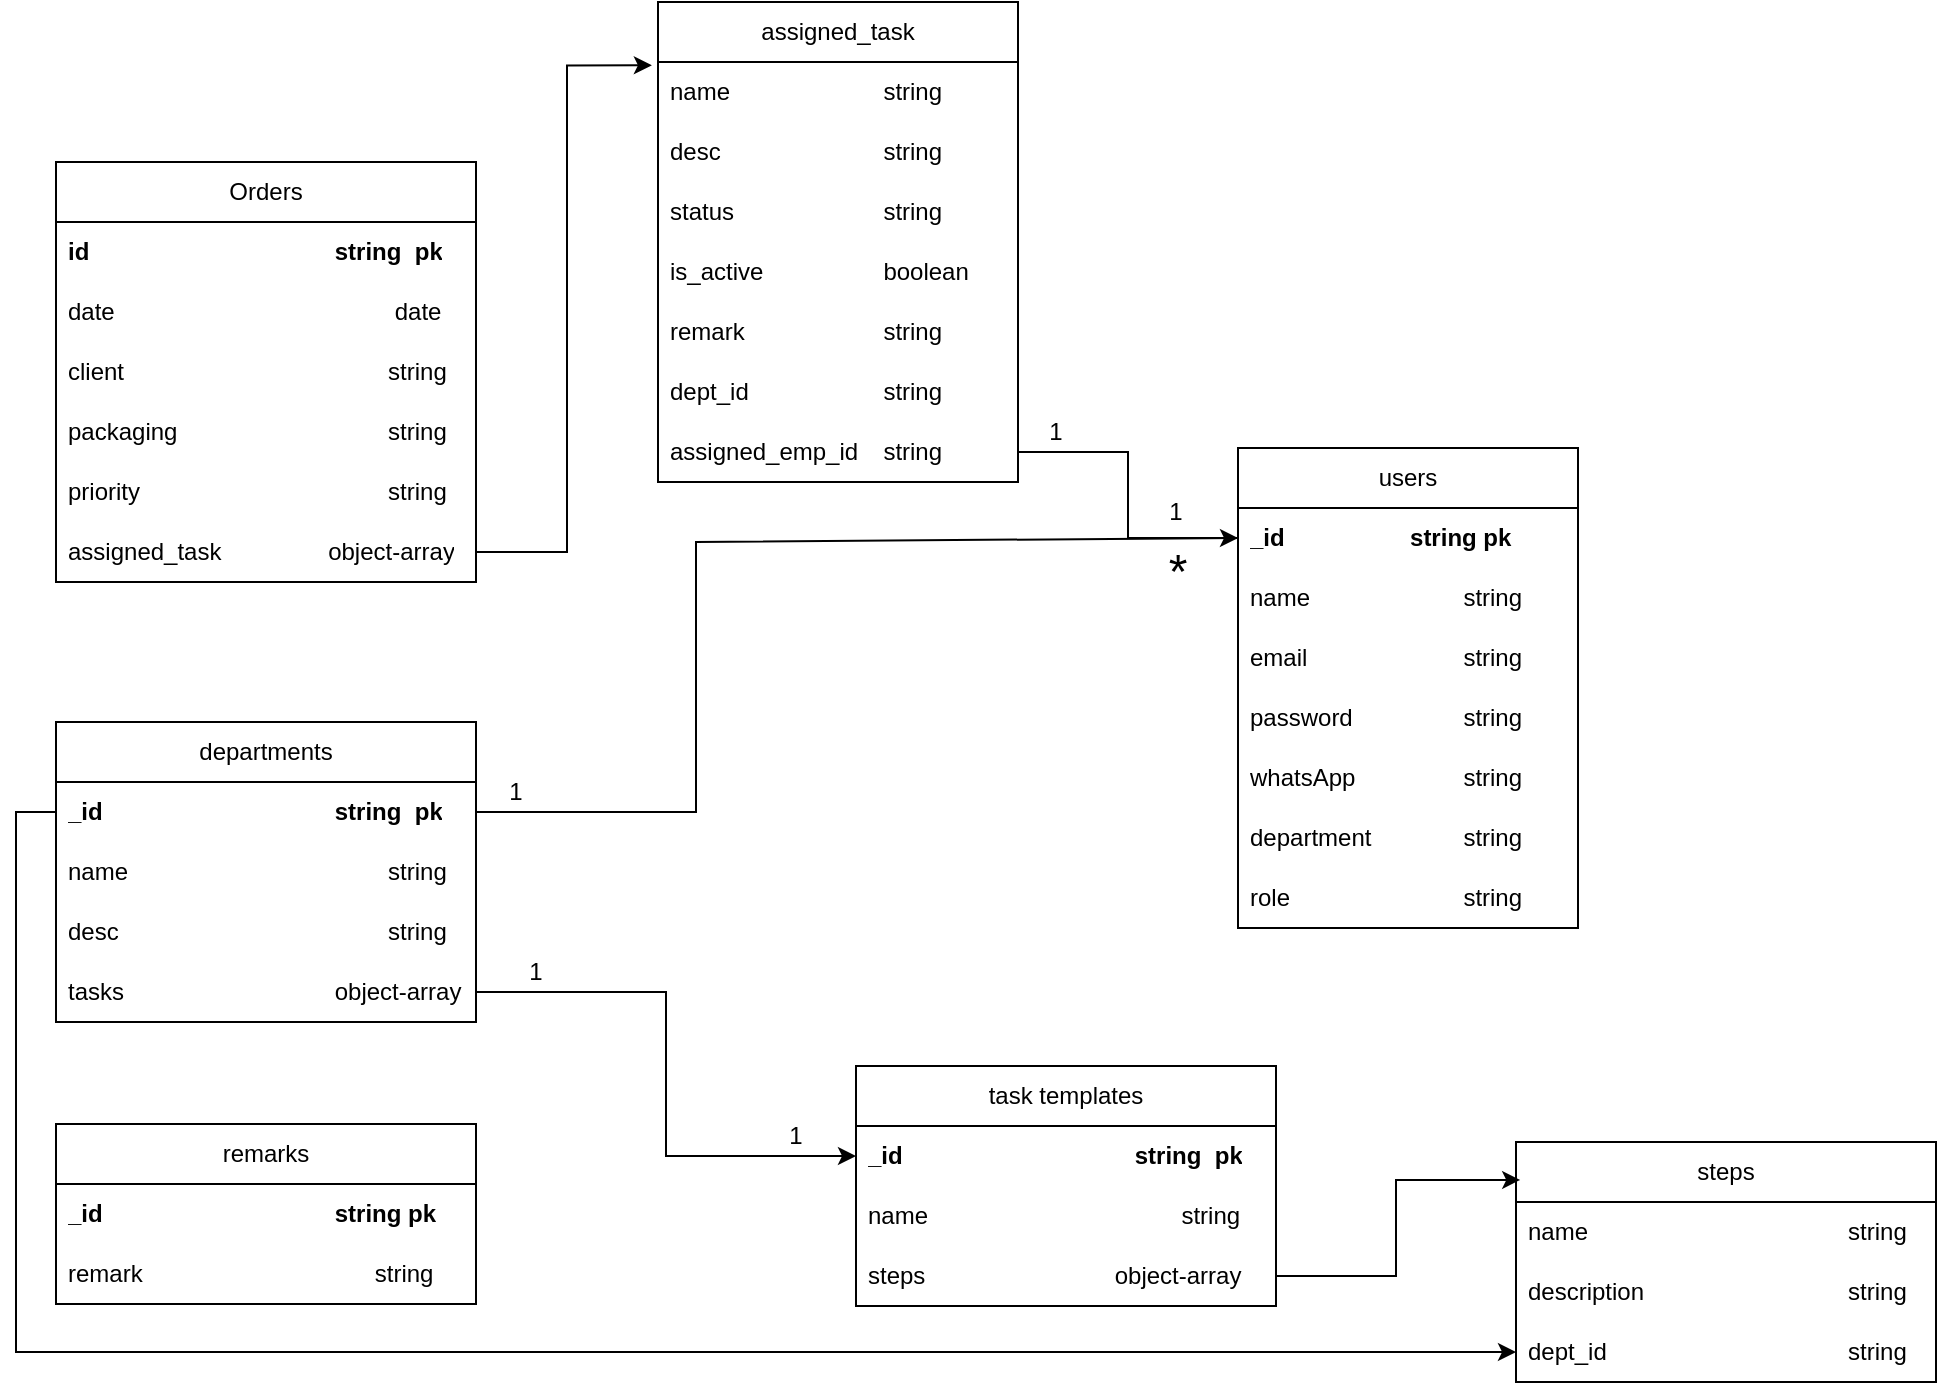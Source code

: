 <mxfile version="21.7.5" type="github" pages="2">
  <diagram id="R2lEEEUBdFMjLlhIrx00" name="Page-1">
    <mxGraphModel dx="1613" dy="718" grid="1" gridSize="10" guides="1" tooltips="1" connect="1" arrows="1" fold="1" page="1" pageScale="1" pageWidth="850" pageHeight="1100" math="0" shadow="0" extFonts="Permanent Marker^https://fonts.googleapis.com/css?family=Permanent+Marker">
      <root>
        <mxCell id="0" />
        <mxCell id="1" parent="0" />
        <mxCell id="F8UVySALFlpBpNZG4UfA-22" value="Orders" style="swimlane;fontStyle=0;childLayout=stackLayout;horizontal=1;startSize=30;horizontalStack=0;resizeParent=1;resizeParentMax=0;resizeLast=0;collapsible=1;marginBottom=0;whiteSpace=wrap;html=1;" parent="1" vertex="1">
          <mxGeometry x="150" y="670" width="210" height="210" as="geometry" />
        </mxCell>
        <mxCell id="F8UVySALFlpBpNZG4UfA-23" value="&lt;b&gt;id&lt;span style=&quot;white-space: pre;&quot;&gt;&#x9;&lt;/span&gt;&lt;span style=&quot;white-space: pre;&quot;&gt;&#x9;&lt;/span&gt;&lt;span style=&quot;white-space: pre;&quot;&gt;&#x9;&lt;/span&gt;&lt;span style=&quot;white-space: pre;&quot;&gt;&#x9;&lt;/span&gt;&lt;span style=&quot;white-space: pre;&quot;&gt;&#x9;&lt;/span&gt;string&amp;nbsp; pk&lt;/b&gt;" style="text;strokeColor=none;fillColor=none;align=left;verticalAlign=middle;spacingLeft=4;spacingRight=4;overflow=hidden;points=[[0,0.5],[1,0.5]];portConstraint=eastwest;rotatable=0;whiteSpace=wrap;html=1;" parent="F8UVySALFlpBpNZG4UfA-22" vertex="1">
          <mxGeometry y="30" width="210" height="30" as="geometry" />
        </mxCell>
        <mxCell id="F8UVySALFlpBpNZG4UfA-24" value="date&lt;span style=&quot;white-space: pre;&quot;&gt;&#x9;&lt;/span&gt;&lt;span style=&quot;white-space: pre;&quot;&gt;&#x9;&lt;/span&gt;&lt;span style=&quot;white-space: pre;&quot;&gt;&#x9;&lt;/span&gt;&lt;span style=&quot;white-space: pre;&quot;&gt;&#x9;&lt;/span&gt;&lt;span style=&quot;white-space: pre;&quot;&gt;&#x9;&lt;/span&gt;&lt;span style=&quot;white-space: pre;&quot;&gt;&#x9;&lt;/span&gt;&amp;nbsp;date" style="text;strokeColor=none;fillColor=none;align=left;verticalAlign=middle;spacingLeft=4;spacingRight=4;overflow=hidden;points=[[0,0.5],[1,0.5]];portConstraint=eastwest;rotatable=0;whiteSpace=wrap;html=1;" parent="F8UVySALFlpBpNZG4UfA-22" vertex="1">
          <mxGeometry y="60" width="210" height="30" as="geometry" />
        </mxCell>
        <mxCell id="F8UVySALFlpBpNZG4UfA-26" value="client&lt;span style=&quot;white-space: pre;&quot;&gt;&#x9;&lt;/span&gt;&lt;span style=&quot;white-space: pre;&quot;&gt;&#x9;&lt;/span&gt;&lt;span style=&quot;white-space: pre;&quot;&gt;&#x9;&lt;/span&gt;&lt;span style=&quot;white-space: pre;&quot;&gt;&#x9;&lt;/span&gt;&lt;span style=&quot;white-space: pre;&quot;&gt;&#x9;&lt;/span&gt;string" style="text;strokeColor=none;fillColor=none;align=left;verticalAlign=middle;spacingLeft=4;spacingRight=4;overflow=hidden;points=[[0,0.5],[1,0.5]];portConstraint=eastwest;rotatable=0;whiteSpace=wrap;html=1;" parent="F8UVySALFlpBpNZG4UfA-22" vertex="1">
          <mxGeometry y="90" width="210" height="30" as="geometry" />
        </mxCell>
        <mxCell id="F8UVySALFlpBpNZG4UfA-27" value="packaging&lt;span style=&quot;&quot;&gt;&lt;span style=&quot;white-space: pre;&quot;&gt;&amp;nbsp;&amp;nbsp;&amp;nbsp;&amp;nbsp;&lt;/span&gt;&lt;/span&gt;&lt;span style=&quot;&quot;&gt;&lt;span style=&quot;white-space: pre;&quot;&gt;&amp;nbsp;&amp;nbsp;&amp;nbsp;&amp;nbsp;&lt;/span&gt;&lt;/span&gt;&lt;span style=&quot;&quot;&gt;&lt;span style=&quot;white-space: pre;&quot;&gt;&amp;nbsp;&amp;nbsp;&amp;nbsp;&amp;nbsp;&lt;/span&gt;&lt;/span&gt;&lt;span style=&quot;&quot;&gt;&lt;span style=&quot;white-space: pre;&quot;&gt;&amp;nbsp;&amp;nbsp;&amp;nbsp;&amp;nbsp;&lt;span style=&quot;white-space: pre;&quot;&gt;&#x9;&lt;/span&gt;&lt;span style=&quot;white-space: pre;&quot;&gt;&#x9;&lt;/span&gt;&lt;/span&gt;&lt;/span&gt;string" style="text;strokeColor=none;fillColor=none;align=left;verticalAlign=middle;spacingLeft=4;spacingRight=4;overflow=hidden;points=[[0,0.5],[1,0.5]];portConstraint=eastwest;rotatable=0;whiteSpace=wrap;html=1;" parent="F8UVySALFlpBpNZG4UfA-22" vertex="1">
          <mxGeometry y="120" width="210" height="30" as="geometry" />
        </mxCell>
        <mxCell id="m9-QmPJvrPLCAcelXVJu-1" value="priority&lt;span style=&quot;&quot;&gt;&lt;span style=&quot;white-space: pre;&quot;&gt;&amp;nbsp;&amp;nbsp;&amp;nbsp;&amp;nbsp;&lt;/span&gt;&lt;/span&gt;&lt;span style=&quot;&quot;&gt;&lt;span style=&quot;white-space: pre;&quot;&gt;&amp;nbsp;&amp;nbsp;&amp;nbsp;&amp;nbsp;&lt;/span&gt;&lt;/span&gt;&lt;span style=&quot;&quot;&gt;&lt;span style=&quot;white-space: pre;&quot;&gt;&amp;nbsp;&amp;nbsp;&amp;nbsp;&amp;nbsp;&lt;/span&gt;&lt;/span&gt;&lt;span style=&quot;&quot;&gt;&lt;span style=&quot;white-space: pre;&quot;&gt;&amp;nbsp;&amp;nbsp;&amp;nbsp;&amp;nbsp;&lt;span style=&quot;white-space: pre;&quot;&gt;&#x9;&lt;/span&gt;&lt;span style=&quot;white-space: pre;&quot;&gt;&#x9;&lt;/span&gt;&lt;span style=&quot;white-space: pre;&quot;&gt;&#x9;&lt;/span&gt;&lt;/span&gt;&lt;/span&gt;string" style="text;strokeColor=none;fillColor=none;align=left;verticalAlign=middle;spacingLeft=4;spacingRight=4;overflow=hidden;points=[[0,0.5],[1,0.5]];portConstraint=eastwest;rotatable=0;whiteSpace=wrap;html=1;" parent="F8UVySALFlpBpNZG4UfA-22" vertex="1">
          <mxGeometry y="150" width="210" height="30" as="geometry" />
        </mxCell>
        <mxCell id="F8UVySALFlpBpNZG4UfA-25" value="assigned_task&lt;span style=&quot;&quot;&gt;&lt;span style=&quot;white-space: pre;&quot;&gt;&amp;nbsp;&amp;nbsp;&amp;nbsp;&amp;nbsp;&lt;/span&gt;&lt;/span&gt;&lt;span style=&quot;&quot;&gt;&lt;span style=&quot;white-space: pre;&quot;&gt;&amp;nbsp;&amp;nbsp;&amp;nbsp;&amp;nbsp;&lt;/span&gt;&lt;/span&gt;&lt;span style=&quot;&quot;&gt;&lt;span style=&quot;white-space: pre;&quot;&gt;&amp;nbsp;&amp;nbsp;&amp;nbsp;&amp;nbsp;&lt;/span&gt;&lt;/span&gt;&lt;span style=&quot;&quot;&gt;&lt;span style=&quot;white-space: pre;&quot;&gt;&amp;nbsp;&amp;nbsp;&amp;nbsp;&amp;nbsp;object-array&lt;/span&gt;&lt;/span&gt;" style="text;strokeColor=none;fillColor=none;align=left;verticalAlign=middle;spacingLeft=4;spacingRight=4;overflow=hidden;points=[[0,0.5],[1,0.5]];portConstraint=eastwest;rotatable=0;whiteSpace=wrap;html=1;" parent="F8UVySALFlpBpNZG4UfA-22" vertex="1">
          <mxGeometry y="180" width="210" height="30" as="geometry" />
        </mxCell>
        <mxCell id="m9-QmPJvrPLCAcelXVJu-3" value="departments" style="swimlane;fontStyle=0;childLayout=stackLayout;horizontal=1;startSize=30;horizontalStack=0;resizeParent=1;resizeParentMax=0;resizeLast=0;collapsible=1;marginBottom=0;whiteSpace=wrap;html=1;" parent="1" vertex="1">
          <mxGeometry x="150" y="950" width="210" height="150" as="geometry" />
        </mxCell>
        <mxCell id="m9-QmPJvrPLCAcelXVJu-4" value="&lt;b&gt;_id&lt;span style=&quot;white-space: pre;&quot;&gt;&#x9;&lt;/span&gt;&lt;span style=&quot;white-space: pre;&quot;&gt;&#x9;&lt;/span&gt;&lt;span style=&quot;white-space: pre;&quot;&gt;&#x9;&lt;/span&gt;&lt;span style=&quot;white-space: pre;&quot;&gt;&#x9;&lt;span style=&quot;white-space: pre;&quot;&gt;&#x9;&lt;/span&gt;&lt;/span&gt;string&amp;nbsp; pk&lt;/b&gt;" style="text;strokeColor=none;fillColor=none;align=left;verticalAlign=middle;spacingLeft=4;spacingRight=4;overflow=hidden;points=[[0,0.5],[1,0.5]];portConstraint=eastwest;rotatable=0;whiteSpace=wrap;html=1;" parent="m9-QmPJvrPLCAcelXVJu-3" vertex="1">
          <mxGeometry y="30" width="210" height="30" as="geometry" />
        </mxCell>
        <mxCell id="m9-QmPJvrPLCAcelXVJu-5" value="name&lt;span style=&quot;white-space: pre;&quot;&gt;&#x9;&lt;/span&gt;&lt;span style=&quot;white-space: pre;&quot;&gt;&#x9;&lt;/span&gt;&lt;span style=&quot;white-space: pre;&quot;&gt;&#x9;&lt;/span&gt;&lt;span style=&quot;white-space: pre;&quot;&gt;&#x9;&lt;span style=&quot;white-space: pre;&quot;&gt;&#x9;&lt;/span&gt;&lt;/span&gt;string" style="text;strokeColor=none;fillColor=none;align=left;verticalAlign=middle;spacingLeft=4;spacingRight=4;overflow=hidden;points=[[0,0.5],[1,0.5]];portConstraint=eastwest;rotatable=0;whiteSpace=wrap;html=1;" parent="m9-QmPJvrPLCAcelXVJu-3" vertex="1">
          <mxGeometry y="60" width="210" height="30" as="geometry" />
        </mxCell>
        <mxCell id="m9-QmPJvrPLCAcelXVJu-6" value="desc&lt;span style=&quot;white-space: pre;&quot;&gt;&#x9;&lt;/span&gt;&lt;span style=&quot;white-space: pre;&quot;&gt;&#x9;&lt;/span&gt;&lt;span style=&quot;white-space: pre;&quot;&gt;&#x9;&lt;/span&gt;&lt;span style=&quot;white-space: pre;&quot;&gt;&#x9;&lt;/span&gt;&lt;span style=&quot;white-space: pre;&quot;&gt;&#x9;&lt;/span&gt;string" style="text;strokeColor=none;fillColor=none;align=left;verticalAlign=middle;spacingLeft=4;spacingRight=4;overflow=hidden;points=[[0,0.5],[1,0.5]];portConstraint=eastwest;rotatable=0;whiteSpace=wrap;html=1;" parent="m9-QmPJvrPLCAcelXVJu-3" vertex="1">
          <mxGeometry y="90" width="210" height="30" as="geometry" />
        </mxCell>
        <mxCell id="m9-QmPJvrPLCAcelXVJu-7" value="tasks&lt;span style=&quot;white-space: pre;&quot;&gt;&#x9;&lt;/span&gt;&lt;span style=&quot;white-space: pre;&quot;&gt;&#x9;&lt;/span&gt;&lt;span style=&quot;white-space: pre;&quot;&gt;&#x9;&lt;/span&gt;&lt;span style=&quot;white-space: pre;&quot;&gt;&#x9;&lt;/span&gt;object-array" style="text;strokeColor=none;fillColor=none;align=left;verticalAlign=middle;spacingLeft=4;spacingRight=4;overflow=hidden;points=[[0,0.5],[1,0.5]];portConstraint=eastwest;rotatable=0;whiteSpace=wrap;html=1;" parent="m9-QmPJvrPLCAcelXVJu-3" vertex="1">
          <mxGeometry y="120" width="210" height="30" as="geometry" />
        </mxCell>
        <mxCell id="m9-QmPJvrPLCAcelXVJu-10" value="users" style="swimlane;fontStyle=0;childLayout=stackLayout;horizontal=1;startSize=30;horizontalStack=0;resizeParent=1;resizeParentMax=0;resizeLast=0;collapsible=1;marginBottom=0;whiteSpace=wrap;html=1;" parent="1" vertex="1">
          <mxGeometry x="741" y="813" width="170" height="240" as="geometry" />
        </mxCell>
        <mxCell id="m9-QmPJvrPLCAcelXVJu-11" value="&lt;b&gt;_id&lt;span style=&quot;white-space: pre;&quot;&gt;&#x9;&lt;/span&gt;&lt;span style=&quot;white-space: pre;&quot;&gt;&#x9;&lt;span style=&quot;white-space: pre;&quot;&gt;&#x9;&lt;/span&gt;&lt;/span&gt;string pk&lt;/b&gt;" style="text;strokeColor=none;fillColor=none;align=left;verticalAlign=middle;spacingLeft=4;spacingRight=4;overflow=hidden;points=[[0,0.5],[1,0.5]];portConstraint=eastwest;rotatable=0;whiteSpace=wrap;html=1;" parent="m9-QmPJvrPLCAcelXVJu-10" vertex="1">
          <mxGeometry y="30" width="170" height="30" as="geometry" />
        </mxCell>
        <mxCell id="m9-QmPJvrPLCAcelXVJu-12" value="name&lt;span style=&quot;white-space: pre;&quot;&gt;&#x9;&lt;/span&gt;&lt;span style=&quot;white-space: pre;&quot;&gt;&#x9;&lt;span style=&quot;white-space: pre;&quot;&gt;&#x9;&lt;/span&gt;&lt;/span&gt;string" style="text;strokeColor=none;fillColor=none;align=left;verticalAlign=middle;spacingLeft=4;spacingRight=4;overflow=hidden;points=[[0,0.5],[1,0.5]];portConstraint=eastwest;rotatable=0;whiteSpace=wrap;html=1;" parent="m9-QmPJvrPLCAcelXVJu-10" vertex="1">
          <mxGeometry y="60" width="170" height="30" as="geometry" />
        </mxCell>
        <mxCell id="m9-QmPJvrPLCAcelXVJu-13" value="email&lt;span style=&quot;white-space: pre;&quot;&gt;&#x9;&lt;/span&gt;&lt;span style=&quot;white-space: pre;&quot;&gt;&#x9;&lt;/span&gt;&lt;span style=&quot;white-space: pre;&quot;&gt;&#x9;&lt;/span&gt;string" style="text;strokeColor=none;fillColor=none;align=left;verticalAlign=middle;spacingLeft=4;spacingRight=4;overflow=hidden;points=[[0,0.5],[1,0.5]];portConstraint=eastwest;rotatable=0;whiteSpace=wrap;html=1;" parent="m9-QmPJvrPLCAcelXVJu-10" vertex="1">
          <mxGeometry y="90" width="170" height="30" as="geometry" />
        </mxCell>
        <mxCell id="m9-QmPJvrPLCAcelXVJu-16" value="password&lt;span style=&quot;white-space: pre;&quot;&gt;&#x9;&lt;/span&gt;&lt;span style=&quot;white-space: pre;&quot;&gt;&#x9;&lt;/span&gt;&lt;span style=&quot;white-space: pre;&quot;&gt;&#x9;&lt;/span&gt;string" style="text;strokeColor=none;fillColor=none;align=left;verticalAlign=middle;spacingLeft=4;spacingRight=4;overflow=hidden;points=[[0,0.5],[1,0.5]];portConstraint=eastwest;rotatable=0;whiteSpace=wrap;html=1;" parent="m9-QmPJvrPLCAcelXVJu-10" vertex="1">
          <mxGeometry y="120" width="170" height="30" as="geometry" />
        </mxCell>
        <mxCell id="m9-QmPJvrPLCAcelXVJu-17" value="whatsApp&lt;span style=&quot;white-space: pre;&quot;&gt;&#x9;&lt;/span&gt;&lt;span style=&quot;white-space: pre;&quot;&gt;&#x9;&lt;/span&gt;string" style="text;strokeColor=none;fillColor=none;align=left;verticalAlign=middle;spacingLeft=4;spacingRight=4;overflow=hidden;points=[[0,0.5],[1,0.5]];portConstraint=eastwest;rotatable=0;whiteSpace=wrap;html=1;" parent="m9-QmPJvrPLCAcelXVJu-10" vertex="1">
          <mxGeometry y="150" width="170" height="30" as="geometry" />
        </mxCell>
        <mxCell id="m9-QmPJvrPLCAcelXVJu-18" value="department&lt;span style=&quot;white-space: pre;&quot;&gt;&#x9;&lt;/span&gt;&lt;span style=&quot;white-space: pre;&quot;&gt;&#x9;&lt;/span&gt;string" style="text;strokeColor=none;fillColor=none;align=left;verticalAlign=middle;spacingLeft=4;spacingRight=4;overflow=hidden;points=[[0,0.5],[1,0.5]];portConstraint=eastwest;rotatable=0;whiteSpace=wrap;html=1;" parent="m9-QmPJvrPLCAcelXVJu-10" vertex="1">
          <mxGeometry y="180" width="170" height="30" as="geometry" />
        </mxCell>
        <mxCell id="m9-QmPJvrPLCAcelXVJu-19" value="role&lt;span style=&quot;white-space: pre;&quot;&gt;&#x9;&lt;/span&gt;&lt;span style=&quot;white-space: pre;&quot;&gt;&#x9;&lt;/span&gt;&lt;span style=&quot;white-space: pre;&quot;&gt;&#x9;&lt;/span&gt;&lt;span style=&quot;white-space: pre;&quot;&gt;&#x9;&lt;/span&gt;string" style="text;strokeColor=none;fillColor=none;align=left;verticalAlign=middle;spacingLeft=4;spacingRight=4;overflow=hidden;points=[[0,0.5],[1,0.5]];portConstraint=eastwest;rotatable=0;whiteSpace=wrap;html=1;" parent="m9-QmPJvrPLCAcelXVJu-10" vertex="1">
          <mxGeometry y="210" width="170" height="30" as="geometry" />
        </mxCell>
        <mxCell id="m9-QmPJvrPLCAcelXVJu-24" value="" style="endArrow=none;html=1;rounded=0;exitX=1;exitY=0.5;exitDx=0;exitDy=0;entryX=0;entryY=0.5;entryDx=0;entryDy=0;" parent="1" source="m9-QmPJvrPLCAcelXVJu-4" edge="1" target="m9-QmPJvrPLCAcelXVJu-11">
          <mxGeometry width="50" height="50" relative="1" as="geometry">
            <mxPoint x="470" y="1060" as="sourcePoint" />
            <mxPoint x="470" y="860" as="targetPoint" />
            <Array as="points">
              <mxPoint x="470" y="995" />
              <mxPoint x="470" y="860" />
            </Array>
          </mxGeometry>
        </mxCell>
        <mxCell id="m9-QmPJvrPLCAcelXVJu-27" value="1" style="text;html=1;strokeColor=none;fillColor=none;align=center;verticalAlign=middle;whiteSpace=wrap;rounded=0;" parent="1" vertex="1">
          <mxGeometry x="350" y="970" width="60" height="30" as="geometry" />
        </mxCell>
        <mxCell id="m9-QmPJvrPLCAcelXVJu-28" value="remarks" style="swimlane;fontStyle=0;childLayout=stackLayout;horizontal=1;startSize=30;horizontalStack=0;resizeParent=1;resizeParentMax=0;resizeLast=0;collapsible=1;marginBottom=0;whiteSpace=wrap;html=1;" parent="1" vertex="1">
          <mxGeometry x="150" y="1151" width="210" height="90" as="geometry" />
        </mxCell>
        <mxCell id="m9-QmPJvrPLCAcelXVJu-29" value="&lt;b&gt;_id&lt;span style=&quot;white-space: pre;&quot;&gt;&#x9;&lt;/span&gt;&lt;span style=&quot;white-space: pre;&quot;&gt;&#x9;&lt;/span&gt;&lt;span style=&quot;white-space: pre;&quot;&gt;&#x9;&lt;/span&gt;&lt;span style=&quot;white-space: pre;&quot;&gt;&#x9;&lt;/span&gt;&lt;span style=&quot;white-space: pre;&quot;&gt;&#x9;&lt;/span&gt;string pk&lt;/b&gt;" style="text;strokeColor=none;fillColor=none;align=left;verticalAlign=middle;spacingLeft=4;spacingRight=4;overflow=hidden;points=[[0,0.5],[1,0.5]];portConstraint=eastwest;rotatable=0;whiteSpace=wrap;html=1;" parent="m9-QmPJvrPLCAcelXVJu-28" vertex="1">
          <mxGeometry y="30" width="210" height="30" as="geometry" />
        </mxCell>
        <mxCell id="pWv6yf2mxBpKoq1wI007-3" value="remark&lt;span style=&quot;font-weight: bold; white-space: pre;&quot;&gt;&#x9;&lt;/span&gt;&lt;span style=&quot;font-weight: bold; white-space: pre;&quot;&gt;&#x9;&lt;/span&gt;&lt;span style=&quot;font-weight: bold; white-space: pre;&quot;&gt;&#x9;&lt;/span&gt;&lt;span style=&quot;font-weight: bold; white-space: pre;&quot;&gt;&#x9;&lt;/span&gt;&lt;span style=&quot;white-space: pre;&quot;&gt;&lt;b&gt;&amp;nbsp;     &lt;/b&gt;&lt;/span&gt;string" style="text;strokeColor=none;fillColor=none;align=left;verticalAlign=middle;spacingLeft=4;spacingRight=4;overflow=hidden;points=[[0,0.5],[1,0.5]];portConstraint=eastwest;rotatable=0;whiteSpace=wrap;html=1;" parent="m9-QmPJvrPLCAcelXVJu-28" vertex="1">
          <mxGeometry y="60" width="210" height="30" as="geometry" />
        </mxCell>
        <mxCell id="m9-QmPJvrPLCAcelXVJu-33" value="task templates" style="swimlane;fontStyle=0;childLayout=stackLayout;horizontal=1;startSize=30;horizontalStack=0;resizeParent=1;resizeParentMax=0;resizeLast=0;collapsible=1;marginBottom=0;whiteSpace=wrap;html=1;" parent="1" vertex="1">
          <mxGeometry x="550" y="1122" width="210" height="120" as="geometry" />
        </mxCell>
        <mxCell id="m9-QmPJvrPLCAcelXVJu-34" value="&lt;b&gt;_id&lt;span style=&quot;white-space: pre;&quot;&gt;&#x9;&lt;span style=&quot;white-space: pre;&quot;&gt;&#x9;&lt;/span&gt;&lt;/span&gt;&lt;span style=&quot;white-space: pre;&quot;&gt;&#x9;&lt;/span&gt;&lt;span style=&quot;white-space: pre;&quot;&gt;&#x9;&lt;/span&gt;&lt;span style=&quot;white-space: pre;&quot;&gt;&#x9;&lt;/span&gt;string&amp;nbsp; pk&lt;/b&gt;" style="text;strokeColor=none;fillColor=none;align=left;verticalAlign=middle;spacingLeft=4;spacingRight=4;overflow=hidden;points=[[0,0.5],[1,0.5]];portConstraint=eastwest;rotatable=0;whiteSpace=wrap;html=1;" parent="m9-QmPJvrPLCAcelXVJu-33" vertex="1">
          <mxGeometry y="30" width="210" height="30" as="geometry" />
        </mxCell>
        <mxCell id="m9-QmPJvrPLCAcelXVJu-35" value="name&lt;span style=&quot;white-space: pre;&quot;&gt;&#x9;&lt;/span&gt;&lt;span style=&quot;white-space: pre;&quot;&gt;&#x9;&lt;/span&gt;&lt;span style=&quot;white-space: pre;&quot;&gt;&#x9;&lt;/span&gt;&lt;span style=&quot;white-space: pre;&quot;&gt;&#x9;&amp;nbsp;&lt;/span&gt;&amp;nbsp; &amp;nbsp; &amp;nbsp; string" style="text;strokeColor=none;fillColor=none;align=left;verticalAlign=middle;spacingLeft=4;spacingRight=4;overflow=hidden;points=[[0,0.5],[1,0.5]];portConstraint=eastwest;rotatable=0;whiteSpace=wrap;html=1;" parent="m9-QmPJvrPLCAcelXVJu-33" vertex="1">
          <mxGeometry y="60" width="210" height="30" as="geometry" />
        </mxCell>
        <mxCell id="m9-QmPJvrPLCAcelXVJu-36" value="steps&lt;span style=&quot;&quot;&gt;&lt;span style=&quot;white-space: pre;&quot;&gt;&amp;nbsp;&amp;nbsp;&amp;nbsp;&amp;nbsp;&lt;/span&gt;&lt;/span&gt;&lt;span style=&quot;&quot;&gt;&lt;span style=&quot;white-space: pre;&quot;&gt;&amp;nbsp;&amp;nbsp;&amp;nbsp;&amp;nbsp;&lt;/span&gt;&lt;/span&gt;&lt;span style=&quot;&quot;&gt;&lt;span style=&quot;white-space: pre;&quot;&gt;&amp;nbsp;&amp;nbsp;&amp;nbsp;&amp;nbsp;&lt;/span&gt;&lt;/span&gt;&lt;span style=&quot;&quot;&gt;&lt;span style=&quot;white-space: pre;&quot;&gt;&amp;nbsp;&amp;nbsp;&amp;nbsp;&amp;nbsp;&lt;/span&gt;&lt;/span&gt;&lt;span style=&quot;&quot;&gt;&lt;span style=&quot;white-space: pre;&quot;&gt;&amp;nbsp;&amp;nbsp;&amp;nbsp;&amp;nbsp;&lt;span style=&quot;white-space: pre;&quot;&gt;&#x9;&lt;/span&gt;     &lt;/span&gt;&lt;/span&gt;object-array" style="text;strokeColor=none;fillColor=none;align=left;verticalAlign=middle;spacingLeft=4;spacingRight=4;overflow=hidden;points=[[0,0.5],[1,0.5]];portConstraint=eastwest;rotatable=0;whiteSpace=wrap;html=1;" parent="m9-QmPJvrPLCAcelXVJu-33" vertex="1">
          <mxGeometry y="90" width="210" height="30" as="geometry" />
        </mxCell>
        <mxCell id="m9-QmPJvrPLCAcelXVJu-38" style="edgeStyle=orthogonalEdgeStyle;rounded=0;orthogonalLoop=1;jettySize=auto;html=1;exitX=1;exitY=0.5;exitDx=0;exitDy=0;entryX=0;entryY=0.5;entryDx=0;entryDy=0;" parent="1" source="m9-QmPJvrPLCAcelXVJu-7" target="m9-QmPJvrPLCAcelXVJu-34" edge="1">
          <mxGeometry relative="1" as="geometry">
            <mxPoint x="450" y="1210" as="targetPoint" />
          </mxGeometry>
        </mxCell>
        <mxCell id="m9-QmPJvrPLCAcelXVJu-39" value="1" style="text;html=1;strokeColor=none;fillColor=none;align=center;verticalAlign=middle;whiteSpace=wrap;rounded=0;" parent="1" vertex="1">
          <mxGeometry x="360" y="1060" width="60" height="30" as="geometry" />
        </mxCell>
        <mxCell id="m9-QmPJvrPLCAcelXVJu-40" value="1" style="text;html=1;strokeColor=none;fillColor=none;align=center;verticalAlign=middle;whiteSpace=wrap;rounded=0;" parent="1" vertex="1">
          <mxGeometry x="490" y="1142" width="60" height="30" as="geometry" />
        </mxCell>
        <mxCell id="QJ1W8IhPayuQZjjI1wn4-1" value="assigned_task" style="swimlane;fontStyle=0;childLayout=stackLayout;horizontal=1;startSize=30;horizontalStack=0;resizeParent=1;resizeParentMax=0;resizeLast=0;collapsible=1;marginBottom=0;whiteSpace=wrap;html=1;" vertex="1" parent="1">
          <mxGeometry x="451" y="590" width="180" height="240" as="geometry" />
        </mxCell>
        <mxCell id="QJ1W8IhPayuQZjjI1wn4-2" value="name&lt;span style=&quot;white-space: pre;&quot;&gt;&#x9;&lt;/span&gt;&lt;span style=&quot;white-space: pre;&quot;&gt;&#x9;&lt;span style=&quot;white-space: pre;&quot;&gt;&#x9;&lt;/span&gt;&lt;/span&gt;string" style="text;strokeColor=none;fillColor=none;align=left;verticalAlign=middle;spacingLeft=4;spacingRight=4;overflow=hidden;points=[[0,0.5],[1,0.5]];portConstraint=eastwest;rotatable=0;whiteSpace=wrap;html=1;" vertex="1" parent="QJ1W8IhPayuQZjjI1wn4-1">
          <mxGeometry y="30" width="180" height="30" as="geometry" />
        </mxCell>
        <mxCell id="QJ1W8IhPayuQZjjI1wn4-3" value="desc&lt;span style=&quot;white-space: pre;&quot;&gt;&#x9;&lt;/span&gt;&lt;span style=&quot;white-space: pre;&quot;&gt;&#x9;&lt;/span&gt;&lt;span style=&quot;white-space: pre;&quot;&gt;&#x9;&lt;/span&gt;string" style="text;strokeColor=none;fillColor=none;align=left;verticalAlign=middle;spacingLeft=4;spacingRight=4;overflow=hidden;points=[[0,0.5],[1,0.5]];portConstraint=eastwest;rotatable=0;whiteSpace=wrap;html=1;" vertex="1" parent="QJ1W8IhPayuQZjjI1wn4-1">
          <mxGeometry y="60" width="180" height="30" as="geometry" />
        </mxCell>
        <mxCell id="QJ1W8IhPayuQZjjI1wn4-4" value="status&lt;span style=&quot;white-space: pre;&quot;&gt;&#x9;&lt;/span&gt;&lt;span style=&quot;white-space: pre;&quot;&gt;&#x9;&lt;/span&gt;&lt;span style=&quot;white-space: pre;&quot;&gt;&#x9;&lt;/span&gt;string" style="text;strokeColor=none;fillColor=none;align=left;verticalAlign=middle;spacingLeft=4;spacingRight=4;overflow=hidden;points=[[0,0.5],[1,0.5]];portConstraint=eastwest;rotatable=0;whiteSpace=wrap;html=1;" vertex="1" parent="QJ1W8IhPayuQZjjI1wn4-1">
          <mxGeometry y="90" width="180" height="30" as="geometry" />
        </mxCell>
        <mxCell id="QJ1W8IhPayuQZjjI1wn4-5" value="is_active&lt;span style=&quot;white-space: pre;&quot;&gt;&#x9;&lt;/span&gt;&lt;span style=&quot;white-space: pre;&quot;&gt;&#x9;&lt;span style=&quot;white-space: pre;&quot;&gt;&#x9;&lt;/span&gt;&lt;/span&gt;boolean" style="text;strokeColor=none;fillColor=none;align=left;verticalAlign=middle;spacingLeft=4;spacingRight=4;overflow=hidden;points=[[0,0.5],[1,0.5]];portConstraint=eastwest;rotatable=0;whiteSpace=wrap;html=1;" vertex="1" parent="QJ1W8IhPayuQZjjI1wn4-1">
          <mxGeometry y="120" width="180" height="30" as="geometry" />
        </mxCell>
        <mxCell id="QJ1W8IhPayuQZjjI1wn4-6" value="remark&lt;span style=&quot;white-space: pre;&quot;&gt;&#x9;&lt;/span&gt;&lt;span style=&quot;white-space: pre;&quot;&gt;&#x9;&lt;/span&gt;&lt;span style=&quot;white-space: pre;&quot;&gt;&#x9;&lt;/span&gt;string" style="text;strokeColor=none;fillColor=none;align=left;verticalAlign=middle;spacingLeft=4;spacingRight=4;overflow=hidden;points=[[0,0.5],[1,0.5]];portConstraint=eastwest;rotatable=0;whiteSpace=wrap;html=1;" vertex="1" parent="QJ1W8IhPayuQZjjI1wn4-1">
          <mxGeometry y="150" width="180" height="30" as="geometry" />
        </mxCell>
        <mxCell id="QJ1W8IhPayuQZjjI1wn4-7" value="dept_id&lt;span style=&quot;white-space: pre;&quot;&gt;&#x9;&lt;/span&gt;&lt;span style=&quot;white-space: pre;&quot;&gt;&#x9;&lt;/span&gt;&lt;span style=&quot;white-space: pre;&quot;&gt;&#x9;&lt;/span&gt;string" style="text;strokeColor=none;fillColor=none;align=left;verticalAlign=middle;spacingLeft=4;spacingRight=4;overflow=hidden;points=[[0,0.5],[1,0.5]];portConstraint=eastwest;rotatable=0;whiteSpace=wrap;html=1;" vertex="1" parent="QJ1W8IhPayuQZjjI1wn4-1">
          <mxGeometry y="180" width="180" height="30" as="geometry" />
        </mxCell>
        <mxCell id="QJ1W8IhPayuQZjjI1wn4-8" value="assigned_emp_id&lt;span style=&quot;white-space: pre;&quot;&gt;&#x9;&lt;/span&gt;string" style="text;strokeColor=none;fillColor=none;align=left;verticalAlign=middle;spacingLeft=4;spacingRight=4;overflow=hidden;points=[[0,0.5],[1,0.5]];portConstraint=eastwest;rotatable=0;whiteSpace=wrap;html=1;" vertex="1" parent="QJ1W8IhPayuQZjjI1wn4-1">
          <mxGeometry y="210" width="180" height="30" as="geometry" />
        </mxCell>
        <mxCell id="QJ1W8IhPayuQZjjI1wn4-9" style="edgeStyle=orthogonalEdgeStyle;rounded=0;orthogonalLoop=1;jettySize=auto;html=1;exitX=1;exitY=0.5;exitDx=0;exitDy=0;entryX=0;entryY=0.5;entryDx=0;entryDy=0;" edge="1" parent="1" source="QJ1W8IhPayuQZjjI1wn4-8" target="m9-QmPJvrPLCAcelXVJu-11">
          <mxGeometry relative="1" as="geometry" />
        </mxCell>
        <mxCell id="QJ1W8IhPayuQZjjI1wn4-10" value="1" style="text;html=1;strokeColor=none;fillColor=none;align=center;verticalAlign=middle;whiteSpace=wrap;rounded=0;" vertex="1" parent="1">
          <mxGeometry x="620" y="790" width="60" height="30" as="geometry" />
        </mxCell>
        <mxCell id="QJ1W8IhPayuQZjjI1wn4-11" value="1" style="text;html=1;strokeColor=none;fillColor=none;align=center;verticalAlign=middle;whiteSpace=wrap;rounded=0;" vertex="1" parent="1">
          <mxGeometry x="680" y="830" width="60" height="30" as="geometry" />
        </mxCell>
        <mxCell id="QJ1W8IhPayuQZjjI1wn4-13" value="&lt;font style=&quot;font-size: 24px;&quot;&gt;*&lt;/font&gt;" style="text;html=1;strokeColor=none;fillColor=none;align=center;verticalAlign=middle;whiteSpace=wrap;rounded=0;" vertex="1" parent="1">
          <mxGeometry x="681" y="860" width="60" height="30" as="geometry" />
        </mxCell>
        <mxCell id="QJ1W8IhPayuQZjjI1wn4-16" style="edgeStyle=orthogonalEdgeStyle;rounded=0;orthogonalLoop=1;jettySize=auto;html=1;exitX=1;exitY=0.5;exitDx=0;exitDy=0;entryX=-0.017;entryY=0.055;entryDx=0;entryDy=0;entryPerimeter=0;" edge="1" parent="1" source="F8UVySALFlpBpNZG4UfA-25" target="QJ1W8IhPayuQZjjI1wn4-2">
          <mxGeometry relative="1" as="geometry" />
        </mxCell>
        <mxCell id="QJ1W8IhPayuQZjjI1wn4-17" value="steps" style="swimlane;fontStyle=0;childLayout=stackLayout;horizontal=1;startSize=30;horizontalStack=0;resizeParent=1;resizeParentMax=0;resizeLast=0;collapsible=1;marginBottom=0;whiteSpace=wrap;html=1;" vertex="1" parent="1">
          <mxGeometry x="880" y="1160" width="210" height="120" as="geometry" />
        </mxCell>
        <mxCell id="QJ1W8IhPayuQZjjI1wn4-18" value="name&lt;span style=&quot;white-space: pre;&quot;&gt;&#x9;&lt;/span&gt;&lt;span style=&quot;white-space: pre;&quot;&gt;&#x9;&lt;/span&gt;&lt;span style=&quot;white-space: pre;&quot;&gt;&#x9;&lt;/span&gt;&lt;span style=&quot;white-space: pre;&quot;&gt;&#x9;&lt;span style=&quot;white-space: pre;&quot;&gt;&#x9;&lt;/span&gt;s&lt;/span&gt;tring" style="text;strokeColor=none;fillColor=none;align=left;verticalAlign=middle;spacingLeft=4;spacingRight=4;overflow=hidden;points=[[0,0.5],[1,0.5]];portConstraint=eastwest;rotatable=0;whiteSpace=wrap;html=1;" vertex="1" parent="QJ1W8IhPayuQZjjI1wn4-17">
          <mxGeometry y="30" width="210" height="30" as="geometry" />
        </mxCell>
        <mxCell id="QJ1W8IhPayuQZjjI1wn4-19" value="description&lt;span style=&quot;white-space: pre;&quot;&gt;&#x9;&lt;/span&gt;&lt;span style=&quot;white-space: pre;&quot;&gt;&#x9;&lt;/span&gt;&lt;span style=&quot;white-space: pre;&quot;&gt;&#x9;&lt;/span&gt;&lt;span style=&quot;white-space: pre;&quot;&gt;&#x9;&lt;/span&gt;string" style="text;strokeColor=none;fillColor=none;align=left;verticalAlign=middle;spacingLeft=4;spacingRight=4;overflow=hidden;points=[[0,0.5],[1,0.5]];portConstraint=eastwest;rotatable=0;whiteSpace=wrap;html=1;" vertex="1" parent="QJ1W8IhPayuQZjjI1wn4-17">
          <mxGeometry y="60" width="210" height="30" as="geometry" />
        </mxCell>
        <mxCell id="QJ1W8IhPayuQZjjI1wn4-20" value="dept_id&lt;span style=&quot;white-space: pre;&quot;&gt;&#x9;&lt;/span&gt;&lt;span style=&quot;white-space: pre;&quot;&gt;&#x9;&lt;/span&gt;&lt;span style=&quot;white-space: pre;&quot;&gt;&#x9;&lt;/span&gt;&lt;span style=&quot;white-space: pre;&quot;&gt;&#x9;&lt;/span&gt;&lt;span style=&quot;white-space: pre;&quot;&gt;&#x9;&lt;/span&gt;string" style="text;strokeColor=none;fillColor=none;align=left;verticalAlign=middle;spacingLeft=4;spacingRight=4;overflow=hidden;points=[[0,0.5],[1,0.5]];portConstraint=eastwest;rotatable=0;whiteSpace=wrap;html=1;" vertex="1" parent="QJ1W8IhPayuQZjjI1wn4-17">
          <mxGeometry y="90" width="210" height="30" as="geometry" />
        </mxCell>
        <mxCell id="QJ1W8IhPayuQZjjI1wn4-21" style="edgeStyle=orthogonalEdgeStyle;rounded=0;orthogonalLoop=1;jettySize=auto;html=1;exitX=1;exitY=0.5;exitDx=0;exitDy=0;entryX=0.01;entryY=0.158;entryDx=0;entryDy=0;entryPerimeter=0;" edge="1" parent="1" source="m9-QmPJvrPLCAcelXVJu-36" target="QJ1W8IhPayuQZjjI1wn4-17">
          <mxGeometry relative="1" as="geometry" />
        </mxCell>
        <mxCell id="QJ1W8IhPayuQZjjI1wn4-22" style="edgeStyle=orthogonalEdgeStyle;rounded=0;orthogonalLoop=1;jettySize=auto;html=1;exitX=0;exitY=0.5;exitDx=0;exitDy=0;entryX=0;entryY=0.5;entryDx=0;entryDy=0;" edge="1" parent="1" source="m9-QmPJvrPLCAcelXVJu-4" target="QJ1W8IhPayuQZjjI1wn4-20">
          <mxGeometry relative="1" as="geometry" />
        </mxCell>
      </root>
    </mxGraphModel>
  </diagram>
  <diagram id="KwHu_mfaWXveZmUqD01G" name="Page-2">
    <mxGraphModel dx="2085" dy="1775" grid="1" gridSize="10" guides="1" tooltips="1" connect="1" arrows="1" fold="1" page="1" pageScale="1" pageWidth="850" pageHeight="1100" math="0" shadow="0">
      <root>
        <mxCell id="0" />
        <mxCell id="1" parent="0" />
        <mxCell id="XYAwkKoKCtPydiSoMp42-1" value="" style="whiteSpace=wrap;html=1;aspect=fixed;" parent="1" vertex="1">
          <mxGeometry x="150" y="-520" width="450" height="450" as="geometry" />
        </mxCell>
        <mxCell id="XYAwkKoKCtPydiSoMp42-2" value="" style="whiteSpace=wrap;html=1;aspect=fixed;" parent="1" vertex="1">
          <mxGeometry x="180" y="-440" width="320" height="320" as="geometry" />
        </mxCell>
        <mxCell id="XYAwkKoKCtPydiSoMp42-3" value="" style="whiteSpace=wrap;html=1;aspect=fixed;" parent="1" vertex="1">
          <mxGeometry x="230" y="-395" width="240" height="240" as="geometry" />
        </mxCell>
        <mxCell id="XYAwkKoKCtPydiSoMp42-6" value="Backend" style="rounded=1;whiteSpace=wrap;html=1;" parent="1" vertex="1">
          <mxGeometry x="300" y="-300" width="120" height="60" as="geometry" />
        </mxCell>
        <mxCell id="XYAwkKoKCtPydiSoMp42-12" value="" style="endArrow=classic;startArrow=classic;html=1;rounded=0;entryX=0.06;entryY=0.5;entryDx=0;entryDy=0;entryPerimeter=0;" parent="1" target="XYAwkKoKCtPydiSoMp42-48" edge="1">
          <mxGeometry width="50" height="50" relative="1" as="geometry">
            <mxPoint x="414" y="-241" as="sourcePoint" />
            <mxPoint x="509" y="-164" as="targetPoint" />
            <Array as="points">
              <mxPoint x="414" y="-241" />
              <mxPoint x="414" y="-165" />
            </Array>
          </mxGeometry>
        </mxCell>
        <mxCell id="XYAwkKoKCtPydiSoMp42-13" value="" style="endArrow=classic;startArrow=classic;html=1;rounded=0;entryX=0.02;entryY=0.605;entryDx=0;entryDy=0;entryPerimeter=0;exitX=0.923;exitY=0.027;exitDx=0;exitDy=0;exitPerimeter=0;" parent="1" source="XYAwkKoKCtPydiSoMp42-6" edge="1">
          <mxGeometry width="50" height="50" relative="1" as="geometry">
            <mxPoint x="290" y="-240" as="sourcePoint" />
            <mxPoint x="511.6" y="-381.6" as="targetPoint" />
            <Array as="points">
              <mxPoint x="410" y="-382" />
            </Array>
          </mxGeometry>
        </mxCell>
        <mxCell id="XYAwkKoKCtPydiSoMp42-14" value="" style="endArrow=classic;html=1;rounded=0;entryX=0;entryY=0.5;entryDx=0;entryDy=0;" parent="1" edge="1">
          <mxGeometry width="50" height="50" relative="1" as="geometry">
            <mxPoint x="220" y="-270" as="sourcePoint" />
            <mxPoint x="300" y="-268" as="targetPoint" />
            <Array as="points" />
          </mxGeometry>
        </mxCell>
        <mxCell id="XYAwkKoKCtPydiSoMp42-15" value="Internet Gateway" style="ellipse;whiteSpace=wrap;html=1;aspect=fixed;" parent="1" vertex="1">
          <mxGeometry x="140" y="-320" width="90" height="90" as="geometry" />
        </mxCell>
        <mxCell id="XYAwkKoKCtPydiSoMp42-16" value="" style="verticalLabelPosition=bottom;verticalAlign=top;html=1;shadow=0;dashed=0;strokeWidth=1;shape=mxgraph.android.phone2;strokeColor=#c0c0c0;" parent="1" vertex="1">
          <mxGeometry x="10" y="-450" width="40" height="80" as="geometry" />
        </mxCell>
        <mxCell id="XYAwkKoKCtPydiSoMp42-17" value="Mobile view" style="text;html=1;align=center;verticalAlign=middle;resizable=0;points=[];autosize=1;strokeColor=none;fillColor=none;" parent="1" vertex="1">
          <mxGeometry x="-15" y="-370" width="90" height="30" as="geometry" />
        </mxCell>
        <mxCell id="XYAwkKoKCtPydiSoMp42-18" value="" style="verticalLabelPosition=bottom;verticalAlign=top;html=1;shadow=0;dashed=0;strokeWidth=1;shape=mxgraph.android.tab2;strokeColor=#c0c0c0;direction=north;" parent="1" vertex="1">
          <mxGeometry x="-32.5" y="-190" width="125" height="80" as="geometry" />
        </mxCell>
        <mxCell id="XYAwkKoKCtPydiSoMp42-19" value="" style="endArrow=classic;html=1;rounded=0;exitX=1.01;exitY=0.645;exitDx=0;exitDy=0;exitPerimeter=0;entryX=0.002;entryY=0.591;entryDx=0;entryDy=0;entryPerimeter=0;" parent="1" source="XYAwkKoKCtPydiSoMp42-16" target="XYAwkKoKCtPydiSoMp42-15" edge="1">
          <mxGeometry width="50" height="50" relative="1" as="geometry">
            <mxPoint x="60" y="-240" as="sourcePoint" />
            <mxPoint x="110" y="-290" as="targetPoint" />
            <Array as="points">
              <mxPoint x="90" y="-398" />
              <mxPoint x="90" y="-267" />
            </Array>
          </mxGeometry>
        </mxCell>
        <mxCell id="XYAwkKoKCtPydiSoMp42-20" value="" style="endArrow=none;html=1;rounded=0;" parent="1" edge="1">
          <mxGeometry width="50" height="50" relative="1" as="geometry">
            <mxPoint x="90" y="-150" as="sourcePoint" />
            <mxPoint x="120" y="-269" as="targetPoint" />
            <Array as="points">
              <mxPoint x="120" y="-150" />
            </Array>
          </mxGeometry>
        </mxCell>
        <mxCell id="XYAwkKoKCtPydiSoMp42-21" value="Desktop view" style="text;html=1;align=center;verticalAlign=middle;resizable=0;points=[];autosize=1;strokeColor=none;fillColor=none;" parent="1" vertex="1">
          <mxGeometry x="-15" y="-107" width="90" height="30" as="geometry" />
        </mxCell>
        <mxCell id="XYAwkKoKCtPydiSoMp42-22" value="Internet Gateway" style="ellipse;whiteSpace=wrap;html=1;aspect=fixed;" parent="1" vertex="1">
          <mxGeometry x="313" y="-155" width="90" height="90" as="geometry" />
        </mxCell>
        <mxCell id="XYAwkKoKCtPydiSoMp42-26" style="edgeStyle=orthogonalEdgeStyle;rounded=0;orthogonalLoop=1;jettySize=auto;html=1;entryX=0.5;entryY=1;entryDx=0;entryDy=0;" parent="1" target="XYAwkKoKCtPydiSoMp42-22" edge="1">
          <mxGeometry relative="1" as="geometry">
            <mxPoint x="350" y="-40" as="targetPoint" />
            <mxPoint x="310" y="80.067" as="sourcePoint" />
          </mxGeometry>
        </mxCell>
        <mxCell id="XYAwkKoKCtPydiSoMp42-27" value="&amp;nbsp;Woocomerce" style="rounded=0;whiteSpace=wrap;html=1;" parent="1" vertex="1">
          <mxGeometry x="420" y="50" width="120" height="60" as="geometry" />
        </mxCell>
        <mxCell id="XYAwkKoKCtPydiSoMp42-28" value="Zoho Books" style="rounded=0;whiteSpace=wrap;html=1;" parent="1" vertex="1">
          <mxGeometry x="190" y="52" width="120" height="60" as="geometry" />
        </mxCell>
        <mxCell id="XYAwkKoKCtPydiSoMp42-31" value="" style="endArrow=none;html=1;rounded=0;entryX=0;entryY=0.5;entryDx=0;entryDy=0;" parent="1" target="XYAwkKoKCtPydiSoMp42-27" edge="1">
          <mxGeometry width="50" height="50" relative="1" as="geometry">
            <mxPoint x="350" y="80" as="sourcePoint" />
            <mxPoint x="360" y="-200" as="targetPoint" />
            <Array as="points" />
          </mxGeometry>
        </mxCell>
        <mxCell id="XYAwkKoKCtPydiSoMp42-34" value="" style="endArrow=classic;html=1;rounded=0;entryX=0.5;entryY=1;entryDx=0;entryDy=0;exitX=0.5;exitY=0;exitDx=0;exitDy=0;" parent="1" source="XYAwkKoKCtPydiSoMp42-22" target="XYAwkKoKCtPydiSoMp42-6" edge="1">
          <mxGeometry width="50" height="50" relative="1" as="geometry">
            <mxPoint x="480" y="-190" as="sourcePoint" />
            <mxPoint x="530" y="-240" as="targetPoint" />
            <Array as="points">
              <mxPoint x="360" y="-220" />
            </Array>
          </mxGeometry>
        </mxCell>
        <mxCell id="XYAwkKoKCtPydiSoMp42-36" value="" style="outlineConnect=0;dashed=0;verticalLabelPosition=bottom;verticalAlign=top;align=center;html=1;shape=mxgraph.aws3.cloud_2;fillColor=#F58534;gradientColor=none;" parent="1" vertex="1">
          <mxGeometry x="147.5" y="-520" width="42.5" height="40" as="geometry" />
        </mxCell>
        <mxCell id="XYAwkKoKCtPydiSoMp42-37" value="" style="outlineConnect=0;dashed=0;verticalLabelPosition=bottom;verticalAlign=top;align=center;html=1;shape=mxgraph.aws3.virtual_private_cloud;fillColor=#F58534;gradientColor=none;" parent="1" vertex="1">
          <mxGeometry x="180" y="-440" width="46.5" height="30" as="geometry" />
        </mxCell>
        <mxCell id="XYAwkKoKCtPydiSoMp42-40" value="EC2" style="text;html=1;strokeColor=none;fillColor=none;align=left;verticalAlign=middle;whiteSpace=wrap;rounded=0;" parent="1" vertex="1">
          <mxGeometry x="264.5" y="-396" width="138" height="30" as="geometry" />
        </mxCell>
        <mxCell id="XYAwkKoKCtPydiSoMp42-41" value="AWS Cloud" style="text;html=1;strokeColor=none;fillColor=none;align=center;verticalAlign=middle;whiteSpace=wrap;rounded=0;" parent="1" vertex="1">
          <mxGeometry x="186.5" y="-515" width="85.5" height="30" as="geometry" />
        </mxCell>
        <mxCell id="XYAwkKoKCtPydiSoMp42-42" value="VPC" style="text;html=1;strokeColor=none;fillColor=none;align=left;verticalAlign=middle;whiteSpace=wrap;rounded=0;" parent="1" vertex="1">
          <mxGeometry x="228.5" y="-435" width="85.5" height="30" as="geometry" />
        </mxCell>
        <mxCell id="XYAwkKoKCtPydiSoMp42-43" value="" style="outlineConnect=0;dashed=0;verticalLabelPosition=bottom;verticalAlign=top;align=center;html=1;shape=mxgraph.aws3.vpc_nat_gateway;fillColor=#F58534;gradientColor=none;" parent="1" vertex="1">
          <mxGeometry x="140" y="-320" width="90" height="90" as="geometry" />
        </mxCell>
        <mxCell id="XYAwkKoKCtPydiSoMp42-45" value="" style="outlineConnect=0;dashed=0;verticalLabelPosition=bottom;verticalAlign=top;align=center;html=1;shape=mxgraph.aws3.ec2;fillColor=#F58534;gradientColor=none;" parent="1" vertex="1">
          <mxGeometry x="228.5" y="-395" width="31.5" height="30" as="geometry" />
        </mxCell>
        <mxCell id="XYAwkKoKCtPydiSoMp42-46" value="" style="outlineConnect=0;dashed=0;verticalLabelPosition=bottom;verticalAlign=top;align=center;html=1;shape=mxgraph.aws3.db_on_instance;fillColor=#F58534;gradientColor=none;" parent="1" vertex="1">
          <mxGeometry x="510" y="-430" width="80" height="80" as="geometry" />
        </mxCell>
        <mxCell id="XYAwkKoKCtPydiSoMp42-47" value="AWS Document DB" style="text;html=1;strokeColor=none;fillColor=none;align=center;verticalAlign=middle;whiteSpace=wrap;rounded=0;" parent="1" vertex="1">
          <mxGeometry x="520" y="-470" width="60" height="30" as="geometry" />
        </mxCell>
        <mxCell id="XYAwkKoKCtPydiSoMp42-48" value="" style="outlineConnect=0;dashed=0;verticalLabelPosition=bottom;verticalAlign=top;align=center;html=1;shape=mxgraph.aws3.bucket;fillColor=#F28C28;gradientColor=none;" parent="1" vertex="1">
          <mxGeometry x="509" y="-210" width="80" height="90" as="geometry" />
        </mxCell>
        <mxCell id="XYAwkKoKCtPydiSoMp42-49" value="AWS S3" style="text;html=1;strokeColor=none;fillColor=none;align=center;verticalAlign=middle;whiteSpace=wrap;rounded=0;" parent="1" vertex="1">
          <mxGeometry x="520" y="-240" width="60" height="30" as="geometry" />
        </mxCell>
      </root>
    </mxGraphModel>
  </diagram>
</mxfile>
